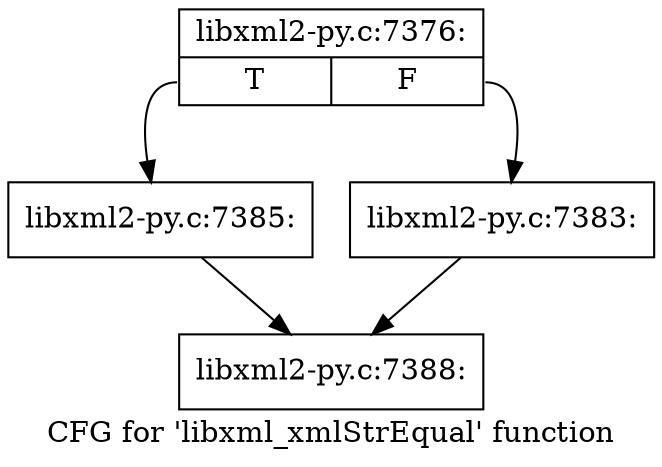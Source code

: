 digraph "CFG for 'libxml_xmlStrEqual' function" {
	label="CFG for 'libxml_xmlStrEqual' function";

	Node0x431c0c0 [shape=record,label="{libxml2-py.c:7376:|{<s0>T|<s1>F}}"];
	Node0x431c0c0:s0 -> Node0x431d740;
	Node0x431c0c0:s1 -> Node0x431d6f0;
	Node0x431d6f0 [shape=record,label="{libxml2-py.c:7383:}"];
	Node0x431d6f0 -> Node0x431a7a0;
	Node0x431d740 [shape=record,label="{libxml2-py.c:7385:}"];
	Node0x431d740 -> Node0x431a7a0;
	Node0x431a7a0 [shape=record,label="{libxml2-py.c:7388:}"];
}
